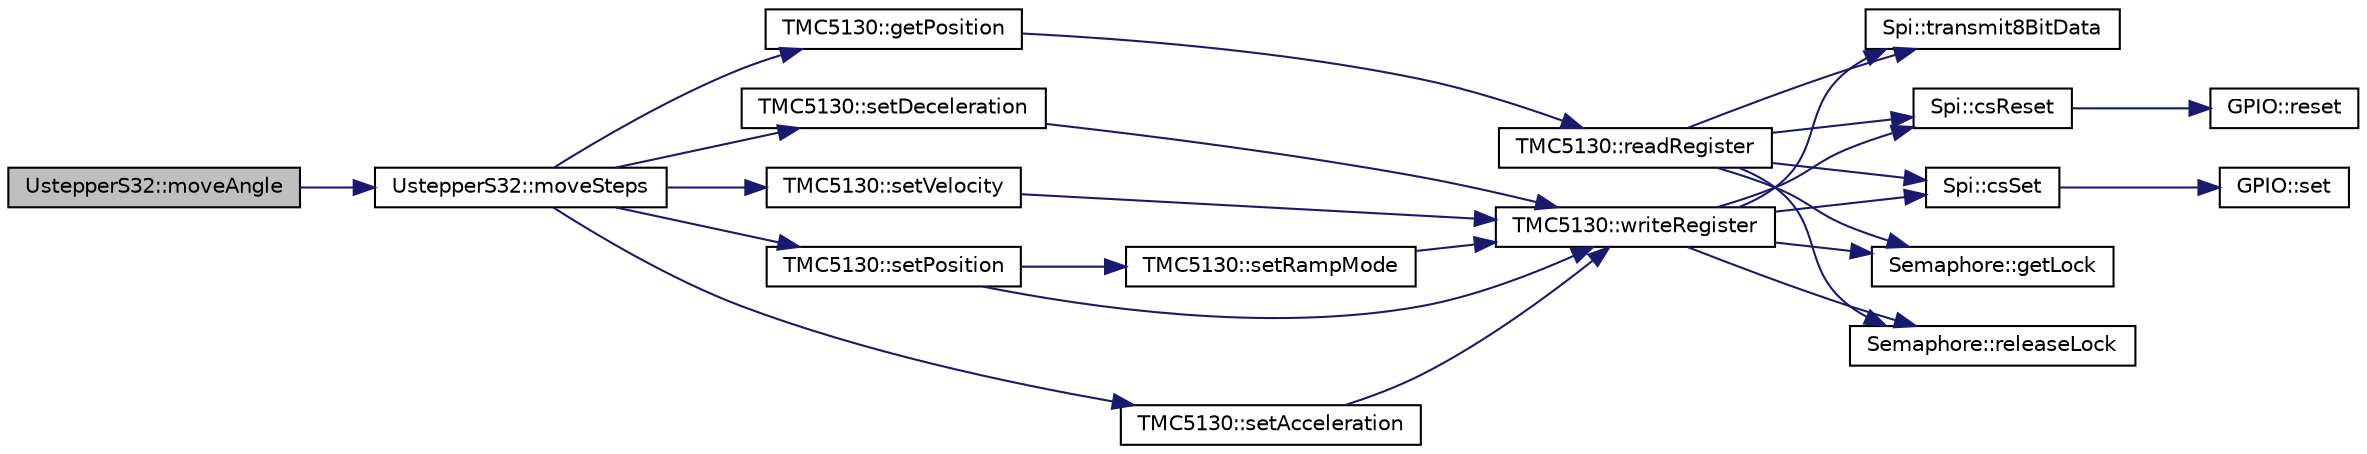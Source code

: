 digraph "UstepperS32::moveAngle"
{
 // LATEX_PDF_SIZE
  edge [fontname="Helvetica",fontsize="10",labelfontname="Helvetica",labelfontsize="10"];
  node [fontname="Helvetica",fontsize="10",shape=record];
  rankdir="LR";
  Node1 [label="UstepperS32::moveAngle",height=0.2,width=0.4,color="black", fillcolor="grey75", style="filled", fontcolor="black",tooltip="Makes the motor rotate a specific angle relative to the current position."];
  Node1 -> Node2 [color="midnightblue",fontsize="10",style="solid",fontname="Helvetica"];
  Node2 [label="UstepperS32::moveSteps",height=0.2,width=0.4,color="black", fillcolor="white", style="filled",URL="$classUstepperS32.html#ac7cfedc6d9559b4f2aee469cb5aabef1",tooltip="Make the motor perform a predefined number of steps."];
  Node2 -> Node3 [color="midnightblue",fontsize="10",style="solid",fontname="Helvetica"];
  Node3 [label="TMC5130::getPosition",height=0.2,width=0.4,color="black", fillcolor="white", style="filled",URL="$classTMC5130.html#ab2531852716b24b00fd074d4ce6b38da",tooltip="Returns the current position of the motor driver."];
  Node3 -> Node4 [color="midnightblue",fontsize="10",style="solid",fontname="Helvetica"];
  Node4 [label="TMC5130::readRegister",height=0.2,width=0.4,color="black", fillcolor="white", style="filled",URL="$classTMC5130.html#a4482071220c28fab8016caee51080e7f",tooltip="Reads a register from the motor driver."];
  Node4 -> Node5 [color="midnightblue",fontsize="10",style="solid",fontname="Helvetica"];
  Node5 [label="Spi::csReset",height=0.2,width=0.4,color="black", fillcolor="white", style="filled",URL="$classSpi.html#a3b471964739067a6906e57df98d78fe2",tooltip=" "];
  Node5 -> Node6 [color="midnightblue",fontsize="10",style="solid",fontname="Helvetica"];
  Node6 [label="GPIO::reset",height=0.2,width=0.4,color="black", fillcolor="white", style="filled",URL="$classGPIO.html#ac07b8ccefa9a990b153da9d7ebb7d7de",tooltip=" "];
  Node4 -> Node7 [color="midnightblue",fontsize="10",style="solid",fontname="Helvetica"];
  Node7 [label="Spi::csSet",height=0.2,width=0.4,color="black", fillcolor="white", style="filled",URL="$classSpi.html#ab9158600079479c20578394fcb9969de",tooltip=" "];
  Node7 -> Node8 [color="midnightblue",fontsize="10",style="solid",fontname="Helvetica"];
  Node8 [label="GPIO::set",height=0.2,width=0.4,color="black", fillcolor="white", style="filled",URL="$classGPIO.html#a73b95aed006181f6dc4fad393ba79d18",tooltip=" "];
  Node4 -> Node9 [color="midnightblue",fontsize="10",style="solid",fontname="Helvetica"];
  Node9 [label="Semaphore::getLock",height=0.2,width=0.4,color="black", fillcolor="white", style="filled",URL="$classSemaphore.html#ac8c9e668dc718e19dda74d247ef9a7a3",tooltip=" "];
  Node4 -> Node10 [color="midnightblue",fontsize="10",style="solid",fontname="Helvetica"];
  Node10 [label="Semaphore::releaseLock",height=0.2,width=0.4,color="black", fillcolor="white", style="filled",URL="$classSemaphore.html#ae562c7d568619eee1e52cde42ab5e3d1",tooltip=" "];
  Node4 -> Node11 [color="midnightblue",fontsize="10",style="solid",fontname="Helvetica"];
  Node11 [label="Spi::transmit8BitData",height=0.2,width=0.4,color="black", fillcolor="white", style="filled",URL="$classSpi.html#acc3687f52447566ac68dc63993bf2b75",tooltip=" "];
  Node2 -> Node12 [color="midnightblue",fontsize="10",style="solid",fontname="Helvetica"];
  Node12 [label="TMC5130::setAcceleration",height=0.2,width=0.4,color="black", fillcolor="white", style="filled",URL="$classTMC5130.html#acc4c436d13911ef0b3c7b677804639f9",tooltip="Set motor acceleration."];
  Node12 -> Node13 [color="midnightblue",fontsize="10",style="solid",fontname="Helvetica"];
  Node13 [label="TMC5130::writeRegister",height=0.2,width=0.4,color="black", fillcolor="white", style="filled",URL="$classTMC5130.html#aac757e7e7a63a1269783bd95aeb29aac",tooltip="Write a register of the motor driver."];
  Node13 -> Node5 [color="midnightblue",fontsize="10",style="solid",fontname="Helvetica"];
  Node13 -> Node7 [color="midnightblue",fontsize="10",style="solid",fontname="Helvetica"];
  Node13 -> Node9 [color="midnightblue",fontsize="10",style="solid",fontname="Helvetica"];
  Node13 -> Node10 [color="midnightblue",fontsize="10",style="solid",fontname="Helvetica"];
  Node13 -> Node11 [color="midnightblue",fontsize="10",style="solid",fontname="Helvetica"];
  Node2 -> Node14 [color="midnightblue",fontsize="10",style="solid",fontname="Helvetica"];
  Node14 [label="TMC5130::setDeceleration",height=0.2,width=0.4,color="black", fillcolor="white", style="filled",URL="$classTMC5130.html#a610fb3af12d2511dd1dd2bac3a48bec0",tooltip="Set motor deceleration."];
  Node14 -> Node13 [color="midnightblue",fontsize="10",style="solid",fontname="Helvetica"];
  Node2 -> Node15 [color="midnightblue",fontsize="10",style="solid",fontname="Helvetica"];
  Node15 [label="TMC5130::setPosition",height=0.2,width=0.4,color="black", fillcolor="white", style="filled",URL="$classTMC5130.html#a0ba32a1188b11727ebe094b3446b37fc",tooltip="Set the motor position."];
  Node15 -> Node16 [color="midnightblue",fontsize="10",style="solid",fontname="Helvetica"];
  Node16 [label="TMC5130::setRampMode",height=0.2,width=0.4,color="black", fillcolor="white", style="filled",URL="$classTMC5130.html#a0bf326e7d355189b31c4d9f72cafa5d6",tooltip="Set motor driver to position mode or velocity mode."];
  Node16 -> Node13 [color="midnightblue",fontsize="10",style="solid",fontname="Helvetica"];
  Node15 -> Node13 [color="midnightblue",fontsize="10",style="solid",fontname="Helvetica"];
  Node2 -> Node17 [color="midnightblue",fontsize="10",style="solid",fontname="Helvetica"];
  Node17 [label="TMC5130::setVelocity",height=0.2,width=0.4,color="black", fillcolor="white", style="filled",URL="$classTMC5130.html#af66eff0a942554bd513a65181cacc7d5",tooltip="Set motor velocity."];
  Node17 -> Node13 [color="midnightblue",fontsize="10",style="solid",fontname="Helvetica"];
}
